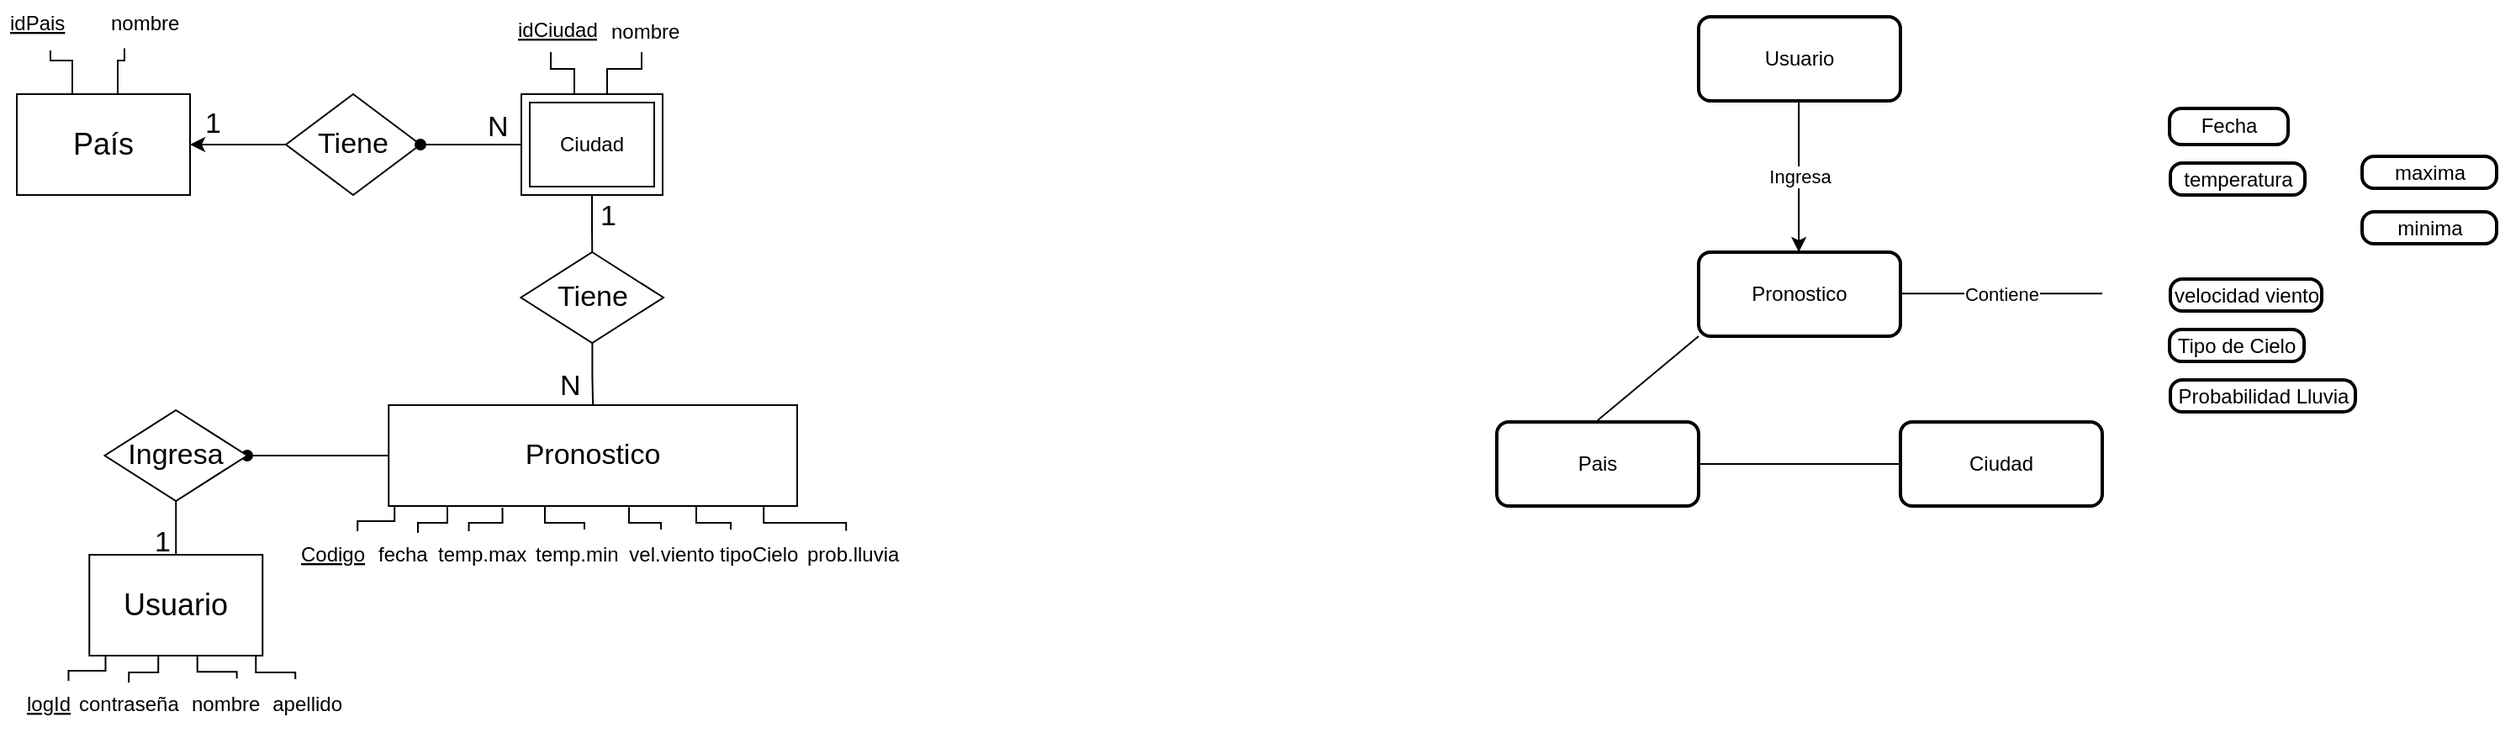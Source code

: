 <mxfile version="20.2.7" type="device"><diagram id="R2lEEEUBdFMjLlhIrx00" name="Page-1"><mxGraphModel dx="1063" dy="630" grid="1" gridSize="10" guides="1" tooltips="1" connect="1" arrows="1" fold="1" page="1" pageScale="1" pageWidth="850" pageHeight="1100" math="0" shadow="0" extFonts="Permanent Marker^https://fonts.googleapis.com/css?family=Permanent+Marker"><root><mxCell id="0"/><mxCell id="1" parent="0"/><mxCell id="0O6VECuwE1NPUzFSud5H-28" style="edgeStyle=orthogonalEdgeStyle;rounded=0;orthogonalLoop=1;jettySize=auto;html=1;fontSize=18;endArrow=none;endFill=0;" parent="1" edge="1"><mxGeometry relative="1" as="geometry"><mxPoint x="577.5" y="461" as="sourcePoint"/><mxPoint x="591.5" y="486" as="targetPoint"/><Array as="points"><mxPoint x="577.5" y="471"/><mxPoint x="591.5" y="471"/></Array></mxGeometry></mxCell><mxCell id="0O6VECuwE1NPUzFSud5H-29" style="edgeStyle=orthogonalEdgeStyle;rounded=0;orthogonalLoop=1;jettySize=auto;html=1;fontSize=18;endArrow=none;endFill=0;entryX=0.5;entryY=0;entryDx=0;entryDy=0;" parent="1" edge="1"><mxGeometry relative="1" as="geometry"><mxPoint x="631.5" y="461" as="sourcePoint"/><mxPoint x="611" y="486" as="targetPoint"/><Array as="points"><mxPoint x="631.5" y="471"/><mxPoint x="611.5" y="471"/></Array></mxGeometry></mxCell><mxCell id="0O6VECuwE1NPUzFSud5H-103" style="edgeStyle=orthogonalEdgeStyle;rounded=0;orthogonalLoop=1;jettySize=auto;html=1;exitX=1;exitY=0.5;exitDx=0;exitDy=0;entryX=0;entryY=0.5;entryDx=0;entryDy=0;fontSize=17;endArrow=none;endFill=0;startArrow=classic;startFill=1;" parent="1" source="0O6VECuwE1NPUzFSud5H-47" target="0O6VECuwE1NPUzFSud5H-102" edge="1"><mxGeometry relative="1" as="geometry"/></mxCell><mxCell id="0O6VECuwE1NPUzFSud5H-47" value="&lt;font style=&quot;font-size: 18px&quot;&gt;País&lt;/font&gt;" style="whiteSpace=wrap;html=1;align=center;" parent="1" vertex="1"><mxGeometry x="260" y="486" width="103" height="60" as="geometry"/></mxCell><mxCell id="0O6VECuwE1NPUzFSud5H-50" style="edgeStyle=orthogonalEdgeStyle;rounded=0;orthogonalLoop=1;jettySize=auto;html=1;entryX=0.5;entryY=0;entryDx=0;entryDy=0;fontSize=18;endArrow=none;endFill=0;" parent="1" source="0O6VECuwE1NPUzFSud5H-67" target="0O6VECuwE1NPUzFSud5H-47" edge="1"><mxGeometry relative="1" as="geometry"><Array as="points"><mxPoint x="280" y="466"/><mxPoint x="293" y="466"/><mxPoint x="293" y="486"/></Array><mxPoint x="288" y="456" as="sourcePoint"/></mxGeometry></mxCell><mxCell id="0O6VECuwE1NPUzFSud5H-55" style="edgeStyle=orthogonalEdgeStyle;rounded=0;orthogonalLoop=1;jettySize=auto;html=1;fontSize=18;endArrow=none;endFill=0;exitX=0.2;exitY=0.96;exitDx=0;exitDy=0;exitPerimeter=0;entryX=0.586;entryY=0.004;entryDx=0;entryDy=0;entryPerimeter=0;" parent="1" source="0O6VECuwE1NPUzFSud5H-66" target="0O6VECuwE1NPUzFSud5H-47" edge="1"><mxGeometry relative="1" as="geometry"><Array as="points"><mxPoint x="324" y="466"/><mxPoint x="320" y="466"/><mxPoint x="320" y="486"/></Array><mxPoint x="353" y="456" as="sourcePoint"/><mxPoint x="323" y="487" as="targetPoint"/></mxGeometry></mxCell><mxCell id="0O6VECuwE1NPUzFSud5H-66" value="nombre" style="text;strokeColor=none;fillColor=none;spacingLeft=4;spacingRight=4;overflow=hidden;rotatable=0;points=[[0,0.5],[1,0.5]];portConstraint=eastwest;fontSize=12;" parent="1" vertex="1"><mxGeometry x="310" y="430" width="70" height="30" as="geometry"/></mxCell><mxCell id="0O6VECuwE1NPUzFSud5H-67" value="idPais" style="text;strokeColor=none;fillColor=none;spacingLeft=4;spacingRight=4;overflow=hidden;rotatable=0;points=[[0,0.5],[1,0.5]];portConstraint=eastwest;fontSize=12;fontStyle=4" parent="1" vertex="1"><mxGeometry x="250" y="430" width="55" height="30" as="geometry"/></mxCell><mxCell id="0O6VECuwE1NPUzFSud5H-73" value="idCiudad" style="text;strokeColor=none;fillColor=none;spacingLeft=4;spacingRight=4;overflow=hidden;rotatable=0;points=[[0,0.5],[1,0.5]];portConstraint=eastwest;fontSize=12;fontStyle=4" parent="1" vertex="1"><mxGeometry x="552" y="434" width="58" height="30" as="geometry"/></mxCell><mxCell id="0O6VECuwE1NPUzFSud5H-74" value="nombre" style="text;strokeColor=none;fillColor=none;spacingLeft=4;spacingRight=4;overflow=hidden;rotatable=0;points=[[0,0.5],[1,0.5]];portConstraint=eastwest;fontSize=12;" parent="1" vertex="1"><mxGeometry x="607.5" y="435" width="55" height="20" as="geometry"/></mxCell><mxCell id="0O6VECuwE1NPUzFSud5H-80" value="&lt;font style=&quot;font-weight: normal ; font-size: 17px&quot;&gt;Pronostico&lt;/font&gt;" style="whiteSpace=wrap;html=1;align=center;fontSize=15;fontStyle=1" parent="1" vertex="1"><mxGeometry x="481.12" y="671" width="242.88" height="60" as="geometry"/></mxCell><mxCell id="0O6VECuwE1NPUzFSud5H-81" style="edgeStyle=orthogonalEdgeStyle;rounded=0;orthogonalLoop=1;jettySize=auto;html=1;entryX=0;entryY=1;entryDx=0;entryDy=0;fontSize=18;endArrow=none;endFill=0;" parent="1" source="0O6VECuwE1NPUzFSud5H-87" target="0O6VECuwE1NPUzFSud5H-80" edge="1"><mxGeometry relative="1" as="geometry"><mxPoint x="436.62" y="641" as="sourcePoint"/><Array as="points"><mxPoint x="462.62" y="740"/><mxPoint x="484.62" y="740"/></Array></mxGeometry></mxCell><mxCell id="0O6VECuwE1NPUzFSud5H-82" style="edgeStyle=orthogonalEdgeStyle;rounded=0;orthogonalLoop=1;jettySize=auto;html=1;entryX=0.5;entryY=1;entryDx=0;entryDy=0;fontSize=18;endArrow=none;endFill=0;" parent="1" edge="1"><mxGeometry relative="1" as="geometry"><mxPoint x="528.75" y="746" as="sourcePoint"/><Array as="points"><mxPoint x="528.75" y="741"/><mxPoint x="548.75" y="741"/></Array><mxPoint x="548.75" y="732" as="targetPoint"/></mxGeometry></mxCell><mxCell id="0O6VECuwE1NPUzFSud5H-84" style="edgeStyle=orthogonalEdgeStyle;rounded=0;orthogonalLoop=1;jettySize=auto;html=1;fontSize=18;endArrow=none;endFill=0;startArrow=none;entryX=0.381;entryY=1.007;entryDx=0;entryDy=0;entryPerimeter=0;" parent="1" target="0O6VECuwE1NPUzFSud5H-80" edge="1"><mxGeometry relative="1" as="geometry"><mxPoint x="597.5" y="745" as="sourcePoint"/><Array as="points"><mxPoint x="598" y="741"/><mxPoint x="574" y="741"/><mxPoint x="574" y="731"/></Array><mxPoint x="565.5" y="731" as="targetPoint"/></mxGeometry></mxCell><mxCell id="0O6VECuwE1NPUzFSud5H-85" style="edgeStyle=orthogonalEdgeStyle;rounded=0;orthogonalLoop=1;jettySize=auto;html=1;fontSize=18;endArrow=none;endFill=0;" parent="1" edge="1"><mxGeometry relative="1" as="geometry"><mxPoint x="498.5" y="745" as="sourcePoint"/><Array as="points"><mxPoint x="498.5" y="747"/><mxPoint x="498.5" y="741"/><mxPoint x="516.5" y="741"/></Array><mxPoint x="516" y="731" as="targetPoint"/></mxGeometry></mxCell><mxCell id="0O6VECuwE1NPUzFSud5H-87" value="Codigo" style="text;strokeColor=none;fillColor=none;spacingLeft=4;spacingRight=4;overflow=hidden;rotatable=0;points=[[0,0.5],[1,0.5]];portConstraint=eastwest;fontSize=12;fontStyle=4" parent="1" vertex="1"><mxGeometry x="423" y="746" width="82.5" height="22" as="geometry"/></mxCell><mxCell id="0O6VECuwE1NPUzFSud5H-88" value="fecha" style="text;strokeColor=none;fillColor=none;spacingLeft=4;spacingRight=4;overflow=hidden;rotatable=0;points=[[0,0.5],[1,0.5]];portConstraint=eastwest;fontSize=12;" parent="1" vertex="1"><mxGeometry x="469" y="746" width="55" height="23" as="geometry"/></mxCell><mxCell id="0O6VECuwE1NPUzFSud5H-89" value="temp.max" style="text;strokeColor=none;fillColor=none;spacingLeft=4;spacingRight=4;overflow=hidden;rotatable=0;points=[[0,0.5],[1,0.5]];portConstraint=eastwest;fontSize=12;" parent="1" vertex="1"><mxGeometry x="504.5" y="746" width="67.5" height="30" as="geometry"/></mxCell><mxCell id="0O6VECuwE1NPUzFSud5H-90" value="temp.min" style="text;strokeColor=none;fillColor=none;spacingLeft=4;spacingRight=4;overflow=hidden;rotatable=0;points=[[0,0.5],[1,0.5]];portConstraint=eastwest;fontSize=12;" parent="1" vertex="1"><mxGeometry x="562.5" y="746" width="67.5" height="30" as="geometry"/></mxCell><mxCell id="0O6VECuwE1NPUzFSud5H-91" value="vel.viento" style="text;strokeColor=none;fillColor=none;spacingLeft=4;spacingRight=4;overflow=hidden;rotatable=0;points=[[0,0.5],[1,0.5]];portConstraint=eastwest;fontSize=12;labelPosition=center;verticalLabelPosition=middle;align=center;verticalAlign=middle;" parent="1" vertex="1"><mxGeometry x="614.5" y="749" width="70" height="20" as="geometry"/></mxCell><mxCell id="0O6VECuwE1NPUzFSud5H-92" value="tipoCielo" style="text;strokeColor=none;fillColor=none;spacingLeft=4;spacingRight=4;overflow=hidden;rotatable=0;points=[[0,0.5],[1,0.5]];portConstraint=eastwest;fontSize=12;verticalAlign=top;horizontal=1;" parent="1" vertex="1"><mxGeometry x="672" y="746" width="60" height="30" as="geometry"/></mxCell><mxCell id="0O6VECuwE1NPUzFSud5H-102" value="Tiene" style="shape=rhombus;perimeter=rhombusPerimeter;whiteSpace=wrap;html=1;align=center;fontSize=17;" parent="1" vertex="1"><mxGeometry x="420" y="486" width="80" height="60" as="geometry"/></mxCell><mxCell id="g_b7zst7Oo9-j4EtVAVx-9" style="edgeStyle=orthogonalEdgeStyle;rounded=0;orthogonalLoop=1;jettySize=auto;html=1;entryX=0.5;entryY=0;entryDx=0;entryDy=0;startArrow=none;startFill=0;endArrow=none;endFill=0;" parent="1" source="0O6VECuwE1NPUzFSud5H-106" target="0O6VECuwE1NPUzFSud5H-80" edge="1"><mxGeometry relative="1" as="geometry"/></mxCell><mxCell id="0O6VECuwE1NPUzFSud5H-106" value="Tiene" style="shape=rhombus;perimeter=rhombusPerimeter;whiteSpace=wrap;html=1;align=center;fontSize=17;" parent="1" vertex="1"><mxGeometry x="559.75" y="580" width="84.75" height="54" as="geometry"/></mxCell><mxCell id="0O6VECuwE1NPUzFSud5H-113" value="&lt;h1&gt;&lt;span style=&quot;font-weight: normal&quot;&gt;&lt;font style=&quot;font-size: 17px&quot;&gt;1&lt;/font&gt;&lt;/span&gt;&lt;/h1&gt;" style="text;html=1;strokeColor=none;fillColor=none;spacing=5;spacingTop=-20;whiteSpace=wrap;overflow=hidden;rounded=0;fontSize=17;verticalAlign=middle;" parent="1" vertex="1"><mxGeometry x="367" y="469" width="30" height="50" as="geometry"/></mxCell><mxCell id="0O6VECuwE1NPUzFSud5H-114" value="&lt;h1&gt;&lt;span style=&quot;font-weight: normal&quot;&gt;&lt;font style=&quot;font-size: 17px&quot;&gt;N&lt;/font&gt;&lt;/span&gt;&lt;/h1&gt;" style="text;html=1;strokeColor=none;fillColor=none;spacing=5;spacingTop=-20;whiteSpace=wrap;overflow=hidden;rounded=0;fontSize=17;verticalAlign=middle;" parent="1" vertex="1"><mxGeometry x="534.75" y="470" width="30" height="49" as="geometry"/></mxCell><mxCell id="0O6VECuwE1NPUzFSud5H-115" value="&lt;h1&gt;&lt;span style=&quot;font-weight: normal&quot;&gt;&lt;font style=&quot;font-size: 17px&quot;&gt;N&lt;/font&gt;&lt;/span&gt;&lt;/h1&gt;" style="text;html=1;strokeColor=none;fillColor=none;spacing=5;spacingTop=-20;whiteSpace=wrap;overflow=hidden;rounded=0;fontSize=17;verticalAlign=middle;" parent="1" vertex="1"><mxGeometry x="577.62" y="625" width="30" height="50" as="geometry"/></mxCell><mxCell id="0O6VECuwE1NPUzFSud5H-117" value="&lt;h1&gt;&lt;span style=&quot;font-weight: normal&quot;&gt;&lt;font style=&quot;font-size: 17px&quot;&gt;1&lt;/font&gt;&lt;/span&gt;&lt;/h1&gt;" style="text;html=1;strokeColor=none;fillColor=none;spacing=5;spacingTop=-20;whiteSpace=wrap;overflow=hidden;rounded=0;fontSize=17;verticalAlign=middle;" parent="1" vertex="1"><mxGeometry x="601.5" y="524" width="30" height="50" as="geometry"/></mxCell><mxCell id="g_b7zst7Oo9-j4EtVAVx-3" style="edgeStyle=orthogonalEdgeStyle;rounded=0;orthogonalLoop=1;jettySize=auto;html=1;exitX=0;exitY=0.5;exitDx=0;exitDy=0;entryX=1;entryY=0.5;entryDx=0;entryDy=0;startArrow=none;startFill=0;endArrow=oval;endFill=1;" parent="1" source="g_b7zst7Oo9-j4EtVAVx-2" target="0O6VECuwE1NPUzFSud5H-102" edge="1"><mxGeometry relative="1" as="geometry"/></mxCell><mxCell id="g_b7zst7Oo9-j4EtVAVx-6" style="edgeStyle=orthogonalEdgeStyle;rounded=0;orthogonalLoop=1;jettySize=auto;html=1;entryX=0.5;entryY=0;entryDx=0;entryDy=0;startArrow=none;startFill=0;endArrow=none;endFill=0;" parent="1" source="g_b7zst7Oo9-j4EtVAVx-2" target="0O6VECuwE1NPUzFSud5H-106" edge="1"><mxGeometry relative="1" as="geometry"/></mxCell><mxCell id="g_b7zst7Oo9-j4EtVAVx-2" value="Ciudad" style="shape=ext;margin=3;double=1;whiteSpace=wrap;html=1;align=center;" parent="1" vertex="1"><mxGeometry x="560" y="486" width="84" height="60" as="geometry"/></mxCell><mxCell id="g_b7zst7Oo9-j4EtVAVx-10" value="prob.lluvia" style="text;strokeColor=none;fillColor=none;spacingLeft=4;spacingRight=4;overflow=hidden;rotatable=0;points=[[0,0.5],[1,0.5]];portConstraint=eastwest;fontSize=12;verticalAlign=top;horizontal=1;" parent="1" vertex="1"><mxGeometry x="724" y="746" width="70" height="30" as="geometry"/></mxCell><mxCell id="g_b7zst7Oo9-j4EtVAVx-11" style="edgeStyle=orthogonalEdgeStyle;rounded=0;orthogonalLoop=1;jettySize=auto;html=1;fontSize=18;endArrow=none;endFill=0;startArrow=none;entryX=0.587;entryY=1.012;entryDx=0;entryDy=0;entryPerimeter=0;" parent="1" target="0O6VECuwE1NPUzFSud5H-80" edge="1"><mxGeometry relative="1" as="geometry"><mxPoint x="642.98" y="745" as="sourcePoint"/><Array as="points"><mxPoint x="643" y="741"/><mxPoint x="624" y="741"/><mxPoint x="624" y="732"/></Array><mxPoint x="610.98" y="731" as="targetPoint"/></mxGeometry></mxCell><mxCell id="g_b7zst7Oo9-j4EtVAVx-12" style="edgeStyle=orthogonalEdgeStyle;rounded=0;orthogonalLoop=1;jettySize=auto;html=1;fontSize=18;endArrow=none;endFill=0;startArrow=none;" parent="1" edge="1"><mxGeometry relative="1" as="geometry"><mxPoint x="684.48" y="745" as="sourcePoint"/><Array as="points"><mxPoint x="684" y="741"/><mxPoint x="664" y="741"/><mxPoint x="664" y="731"/></Array><mxPoint x="664" y="731" as="targetPoint"/></mxGeometry></mxCell><mxCell id="g_b7zst7Oo9-j4EtVAVx-13" style="edgeStyle=orthogonalEdgeStyle;rounded=0;orthogonalLoop=1;jettySize=auto;html=1;fontSize=18;endArrow=none;endFill=0;startArrow=none;exitX=0.416;exitY=-0.01;exitDx=0;exitDy=0;exitPerimeter=0;entryX=0.918;entryY=0.992;entryDx=0;entryDy=0;entryPerimeter=0;" parent="1" source="g_b7zst7Oo9-j4EtVAVx-10" target="0O6VECuwE1NPUzFSud5H-80" edge="1"><mxGeometry relative="1" as="geometry"><mxPoint x="723.98" y="745" as="sourcePoint"/><Array as="points"><mxPoint x="753" y="741"/><mxPoint x="704" y="741"/></Array><mxPoint x="691.98" y="731" as="targetPoint"/></mxGeometry></mxCell><mxCell id="g_b7zst7Oo9-j4EtVAVx-15" style="edgeStyle=orthogonalEdgeStyle;rounded=0;orthogonalLoop=1;jettySize=auto;html=1;entryX=0;entryY=0.5;entryDx=0;entryDy=0;startArrow=oval;startFill=1;endArrow=none;endFill=0;" parent="1" source="g_b7zst7Oo9-j4EtVAVx-14" target="0O6VECuwE1NPUzFSud5H-80" edge="1"><mxGeometry relative="1" as="geometry"/></mxCell><mxCell id="g_b7zst7Oo9-j4EtVAVx-26" style="edgeStyle=orthogonalEdgeStyle;rounded=0;orthogonalLoop=1;jettySize=auto;html=1;exitX=0.5;exitY=1;exitDx=0;exitDy=0;entryX=0.5;entryY=0;entryDx=0;entryDy=0;startArrow=none;startFill=0;endArrow=none;endFill=0;" parent="1" source="g_b7zst7Oo9-j4EtVAVx-14" target="g_b7zst7Oo9-j4EtVAVx-16" edge="1"><mxGeometry relative="1" as="geometry"/></mxCell><mxCell id="g_b7zst7Oo9-j4EtVAVx-14" value="Ingresa" style="shape=rhombus;perimeter=rhombusPerimeter;whiteSpace=wrap;html=1;align=center;fontSize=17;" parent="1" vertex="1"><mxGeometry x="312.25" y="674" width="84.75" height="54" as="geometry"/></mxCell><mxCell id="g_b7zst7Oo9-j4EtVAVx-16" value="&lt;font style=&quot;font-size: 18px&quot;&gt;Usuario&lt;/font&gt;" style="whiteSpace=wrap;html=1;align=center;" parent="1" vertex="1"><mxGeometry x="303.13" y="760" width="103" height="60" as="geometry"/></mxCell><mxCell id="g_b7zst7Oo9-j4EtVAVx-17" style="edgeStyle=orthogonalEdgeStyle;rounded=0;orthogonalLoop=1;jettySize=auto;html=1;entryX=0;entryY=1;entryDx=0;entryDy=0;fontSize=18;endArrow=none;endFill=0;" parent="1" source="g_b7zst7Oo9-j4EtVAVx-21" edge="1"><mxGeometry relative="1" as="geometry"><mxPoint x="264.75" y="730" as="sourcePoint"/><Array as="points"><mxPoint x="290.75" y="829"/><mxPoint x="312.75" y="829"/></Array><mxPoint x="309.25" y="820" as="targetPoint"/></mxGeometry></mxCell><mxCell id="g_b7zst7Oo9-j4EtVAVx-19" style="edgeStyle=orthogonalEdgeStyle;rounded=0;orthogonalLoop=1;jettySize=auto;html=1;fontSize=18;endArrow=none;endFill=0;startArrow=none;entryX=0.381;entryY=1.007;entryDx=0;entryDy=0;entryPerimeter=0;" parent="1" edge="1"><mxGeometry relative="1" as="geometry"><mxPoint x="425.63" y="834" as="sourcePoint"/><Array as="points"><mxPoint x="426.13" y="830"/><mxPoint x="402.13" y="830"/><mxPoint x="402.13" y="820"/></Array><mxPoint x="401.787" y="820.42" as="targetPoint"/></mxGeometry></mxCell><mxCell id="g_b7zst7Oo9-j4EtVAVx-20" style="edgeStyle=orthogonalEdgeStyle;rounded=0;orthogonalLoop=1;jettySize=auto;html=1;fontSize=18;endArrow=none;endFill=0;" parent="1" edge="1"><mxGeometry relative="1" as="geometry"><mxPoint x="326.63" y="834" as="sourcePoint"/><Array as="points"><mxPoint x="326.63" y="836"/><mxPoint x="326.63" y="830"/><mxPoint x="344.63" y="830"/></Array><mxPoint x="344.13" y="820" as="targetPoint"/></mxGeometry></mxCell><mxCell id="g_b7zst7Oo9-j4EtVAVx-21" value="logId" style="text;strokeColor=none;fillColor=none;spacingLeft=4;spacingRight=4;overflow=hidden;rotatable=0;points=[[0,0.5],[1,0.5]];portConstraint=eastwest;fontSize=12;fontStyle=4" parent="1" vertex="1"><mxGeometry x="260" y="835" width="40" height="22" as="geometry"/></mxCell><mxCell id="g_b7zst7Oo9-j4EtVAVx-22" value="contraseña" style="text;strokeColor=none;fillColor=none;spacingLeft=4;spacingRight=4;overflow=hidden;rotatable=0;points=[[0,0.5],[1,0.5]];portConstraint=eastwest;fontSize=12;" parent="1" vertex="1"><mxGeometry x="291" y="835" width="76" height="26" as="geometry"/></mxCell><mxCell id="g_b7zst7Oo9-j4EtVAVx-23" value="nombre" style="text;strokeColor=none;fillColor=none;spacingLeft=4;spacingRight=4;overflow=hidden;rotatable=0;points=[[0,0.5],[1,0.5]];portConstraint=eastwest;fontSize=12;" parent="1" vertex="1"><mxGeometry x="358" y="835" width="67.5" height="30" as="geometry"/></mxCell><mxCell id="g_b7zst7Oo9-j4EtVAVx-24" value="apellido" style="text;strokeColor=none;fillColor=none;spacingLeft=4;spacingRight=4;overflow=hidden;rotatable=0;points=[[0,0.5],[1,0.5]];portConstraint=eastwest;fontSize=12;" parent="1" vertex="1"><mxGeometry x="406.13" y="835" width="59.37" height="30" as="geometry"/></mxCell><mxCell id="g_b7zst7Oo9-j4EtVAVx-25" style="edgeStyle=orthogonalEdgeStyle;rounded=0;orthogonalLoop=1;jettySize=auto;html=1;fontSize=18;endArrow=none;endFill=0;startArrow=none;entryX=0.381;entryY=1.007;entryDx=0;entryDy=0;entryPerimeter=0;" parent="1" edge="1"><mxGeometry relative="1" as="geometry"><mxPoint x="390.84" y="833.6" as="sourcePoint"/><Array as="points"><mxPoint x="391.34" y="829.6"/><mxPoint x="367.34" y="829.6"/><mxPoint x="367.34" y="819.6"/></Array><mxPoint x="366.997" y="820.02" as="targetPoint"/></mxGeometry></mxCell><mxCell id="g_b7zst7Oo9-j4EtVAVx-27" value="&lt;h1&gt;&lt;span style=&quot;font-weight: normal&quot;&gt;&lt;font style=&quot;font-size: 17px&quot;&gt;1&lt;/font&gt;&lt;/span&gt;&lt;/h1&gt;" style="text;html=1;strokeColor=none;fillColor=none;spacing=5;spacingTop=-20;whiteSpace=wrap;overflow=hidden;rounded=0;fontSize=17;verticalAlign=middle;" parent="1" vertex="1"><mxGeometry x="337" y="718" width="30" height="50" as="geometry"/></mxCell><mxCell id="g_b7zst7Oo9-j4EtVAVx-28" value="Usuario" style="rounded=1;whiteSpace=wrap;html=1;absoluteArcSize=1;arcSize=14;strokeWidth=2;" parent="1" vertex="1"><mxGeometry x="1260" y="440" width="120" height="50" as="geometry"/></mxCell><mxCell id="g_b7zst7Oo9-j4EtVAVx-29" value="Pronostico" style="rounded=1;whiteSpace=wrap;html=1;absoluteArcSize=1;arcSize=14;strokeWidth=2;" parent="1" vertex="1"><mxGeometry x="1260" y="580" width="120" height="50" as="geometry"/></mxCell><mxCell id="g_b7zst7Oo9-j4EtVAVx-36" style="edgeStyle=orthogonalEdgeStyle;rounded=0;orthogonalLoop=1;jettySize=auto;html=1;entryX=0;entryY=0.5;entryDx=0;entryDy=0;startArrow=none;startFill=0;endArrow=none;endFill=0;" parent="1" source="g_b7zst7Oo9-j4EtVAVx-30" target="g_b7zst7Oo9-j4EtVAVx-31" edge="1"><mxGeometry relative="1" as="geometry"/></mxCell><mxCell id="g_b7zst7Oo9-j4EtVAVx-30" value="Pais" style="rounded=1;whiteSpace=wrap;html=1;absoluteArcSize=1;arcSize=14;strokeWidth=2;" parent="1" vertex="1"><mxGeometry x="1140" y="681" width="120" height="50" as="geometry"/></mxCell><mxCell id="g_b7zst7Oo9-j4EtVAVx-31" value="Ciudad" style="rounded=1;whiteSpace=wrap;html=1;absoluteArcSize=1;arcSize=14;strokeWidth=2;" parent="1" vertex="1"><mxGeometry x="1380" y="681" width="120" height="50" as="geometry"/></mxCell><mxCell id="g_b7zst7Oo9-j4EtVAVx-34" value="" style="endArrow=none;html=1;rounded=0;" parent="1" edge="1"><mxGeometry width="50" height="50" relative="1" as="geometry"><mxPoint x="1200" y="680" as="sourcePoint"/><mxPoint x="1260" y="630" as="targetPoint"/></mxGeometry></mxCell><mxCell id="5uhS0hPqr-S03xiW-17Y-10" value="" style="endArrow=classic;html=1;rounded=0;" edge="1" parent="1"><mxGeometry relative="1" as="geometry"><mxPoint x="1319.58" y="490" as="sourcePoint"/><mxPoint x="1319.58" y="580" as="targetPoint"/></mxGeometry></mxCell><mxCell id="5uhS0hPqr-S03xiW-17Y-11" value="Ingresa" style="edgeLabel;resizable=0;html=1;align=center;verticalAlign=middle;" connectable="0" vertex="1" parent="5uhS0hPqr-S03xiW-17Y-10"><mxGeometry relative="1" as="geometry"/></mxCell><mxCell id="5uhS0hPqr-S03xiW-17Y-13" value="" style="endArrow=none;html=1;rounded=0;endFill=0;" edge="1" parent="1"><mxGeometry relative="1" as="geometry"><mxPoint x="1380" y="604.57" as="sourcePoint"/><mxPoint x="1500" y="604.57" as="targetPoint"/></mxGeometry></mxCell><mxCell id="5uhS0hPqr-S03xiW-17Y-14" value="Contiene" style="edgeLabel;resizable=0;html=1;align=center;verticalAlign=middle;" connectable="0" vertex="1" parent="5uhS0hPqr-S03xiW-17Y-13"><mxGeometry relative="1" as="geometry"/></mxCell><mxCell id="5uhS0hPqr-S03xiW-17Y-22" value="Fecha" style="rounded=1;whiteSpace=wrap;html=1;absoluteArcSize=1;arcSize=14;strokeWidth=2;" vertex="1" parent="1"><mxGeometry x="1540" y="494.5" width="70.5" height="21.5" as="geometry"/></mxCell><mxCell id="5uhS0hPqr-S03xiW-17Y-23" value="temperatura" style="rounded=1;whiteSpace=wrap;html=1;absoluteArcSize=1;arcSize=14;strokeWidth=2;" vertex="1" parent="1"><mxGeometry x="1540.5" y="527" width="80" height="19" as="geometry"/></mxCell><mxCell id="5uhS0hPqr-S03xiW-17Y-24" value="maxima" style="rounded=1;whiteSpace=wrap;html=1;absoluteArcSize=1;arcSize=14;strokeWidth=2;" vertex="1" parent="1"><mxGeometry x="1654.5" y="523" width="80" height="19" as="geometry"/></mxCell><mxCell id="5uhS0hPqr-S03xiW-17Y-25" value="minima" style="rounded=1;whiteSpace=wrap;html=1;absoluteArcSize=1;arcSize=14;strokeWidth=2;" vertex="1" parent="1"><mxGeometry x="1654.5" y="556" width="80" height="19" as="geometry"/></mxCell><mxCell id="5uhS0hPqr-S03xiW-17Y-26" value="velocidad viento" style="rounded=1;whiteSpace=wrap;html=1;absoluteArcSize=1;arcSize=14;strokeWidth=2;" vertex="1" parent="1"><mxGeometry x="1540.5" y="596" width="90" height="19" as="geometry"/></mxCell><mxCell id="5uhS0hPqr-S03xiW-17Y-27" value="Tipo de Cielo" style="rounded=1;whiteSpace=wrap;html=1;absoluteArcSize=1;arcSize=14;strokeWidth=2;" vertex="1" parent="1"><mxGeometry x="1540" y="626" width="80" height="19" as="geometry"/></mxCell><mxCell id="5uhS0hPqr-S03xiW-17Y-28" value="Probabilidad Lluvia" style="rounded=1;whiteSpace=wrap;html=1;absoluteArcSize=1;arcSize=14;strokeWidth=2;" vertex="1" parent="1"><mxGeometry x="1540.5" y="656" width="110" height="19" as="geometry"/></mxCell></root></mxGraphModel></diagram></mxfile>